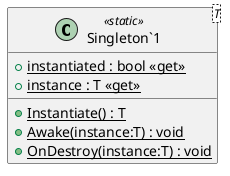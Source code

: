 @startuml
class "Singleton`1"<T> <<static>> {
    + {static} instantiated : bool <<get>>
    + {static} instance : T <<get>>
    + {static} Instantiate() : T
    + {static} Awake(instance:T) : void
    + {static} OnDestroy(instance:T) : void
}
@enduml
